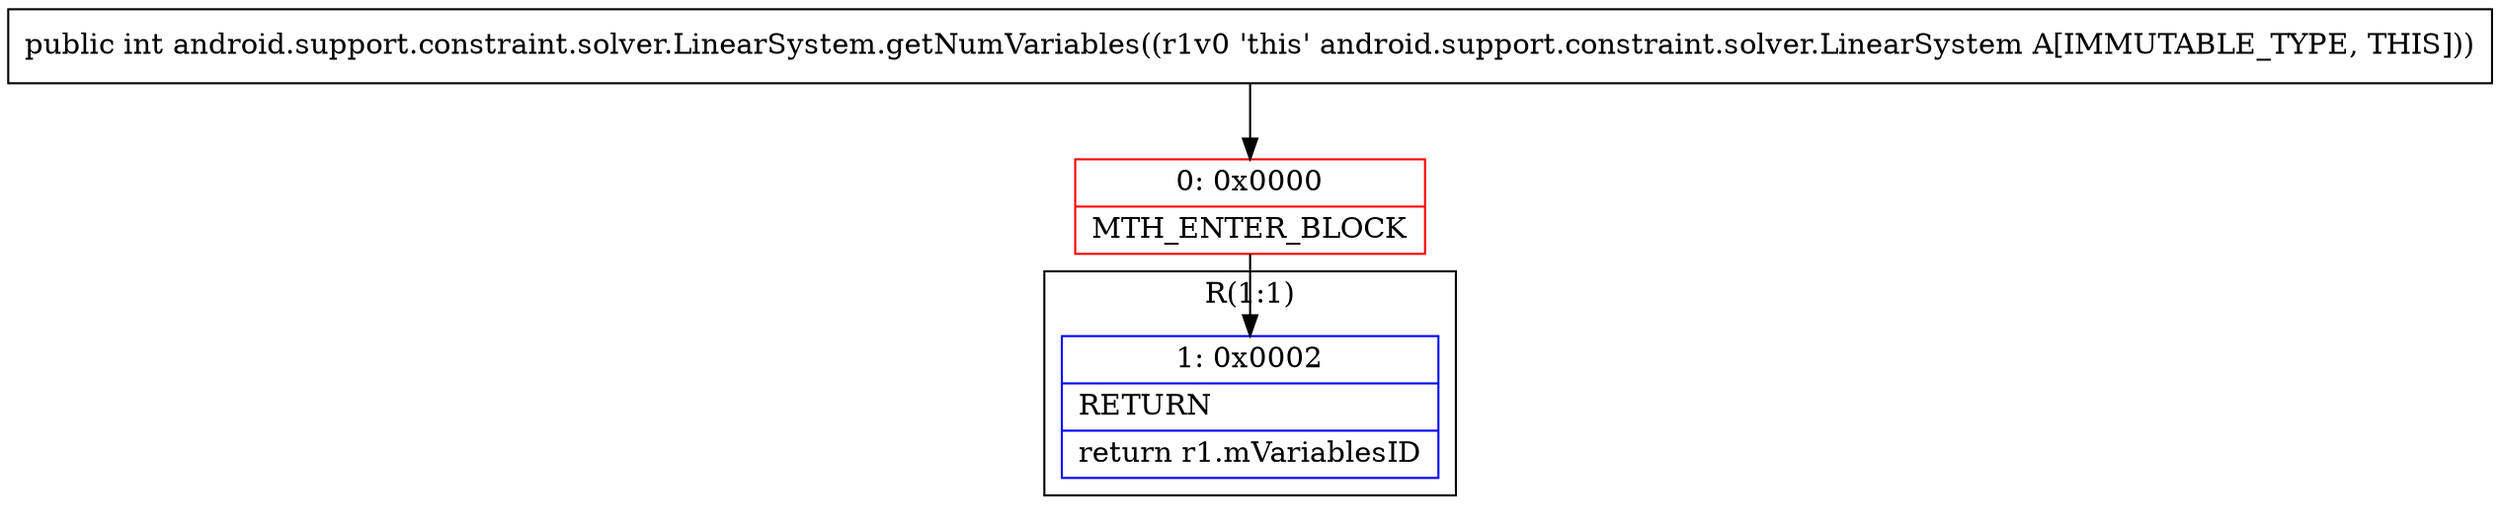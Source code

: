 digraph "CFG forandroid.support.constraint.solver.LinearSystem.getNumVariables()I" {
subgraph cluster_Region_1930932236 {
label = "R(1:1)";
node [shape=record,color=blue];
Node_1 [shape=record,label="{1\:\ 0x0002|RETURN\l|return r1.mVariablesID\l}"];
}
Node_0 [shape=record,color=red,label="{0\:\ 0x0000|MTH_ENTER_BLOCK\l}"];
MethodNode[shape=record,label="{public int android.support.constraint.solver.LinearSystem.getNumVariables((r1v0 'this' android.support.constraint.solver.LinearSystem A[IMMUTABLE_TYPE, THIS])) }"];
MethodNode -> Node_0;
Node_0 -> Node_1;
}

